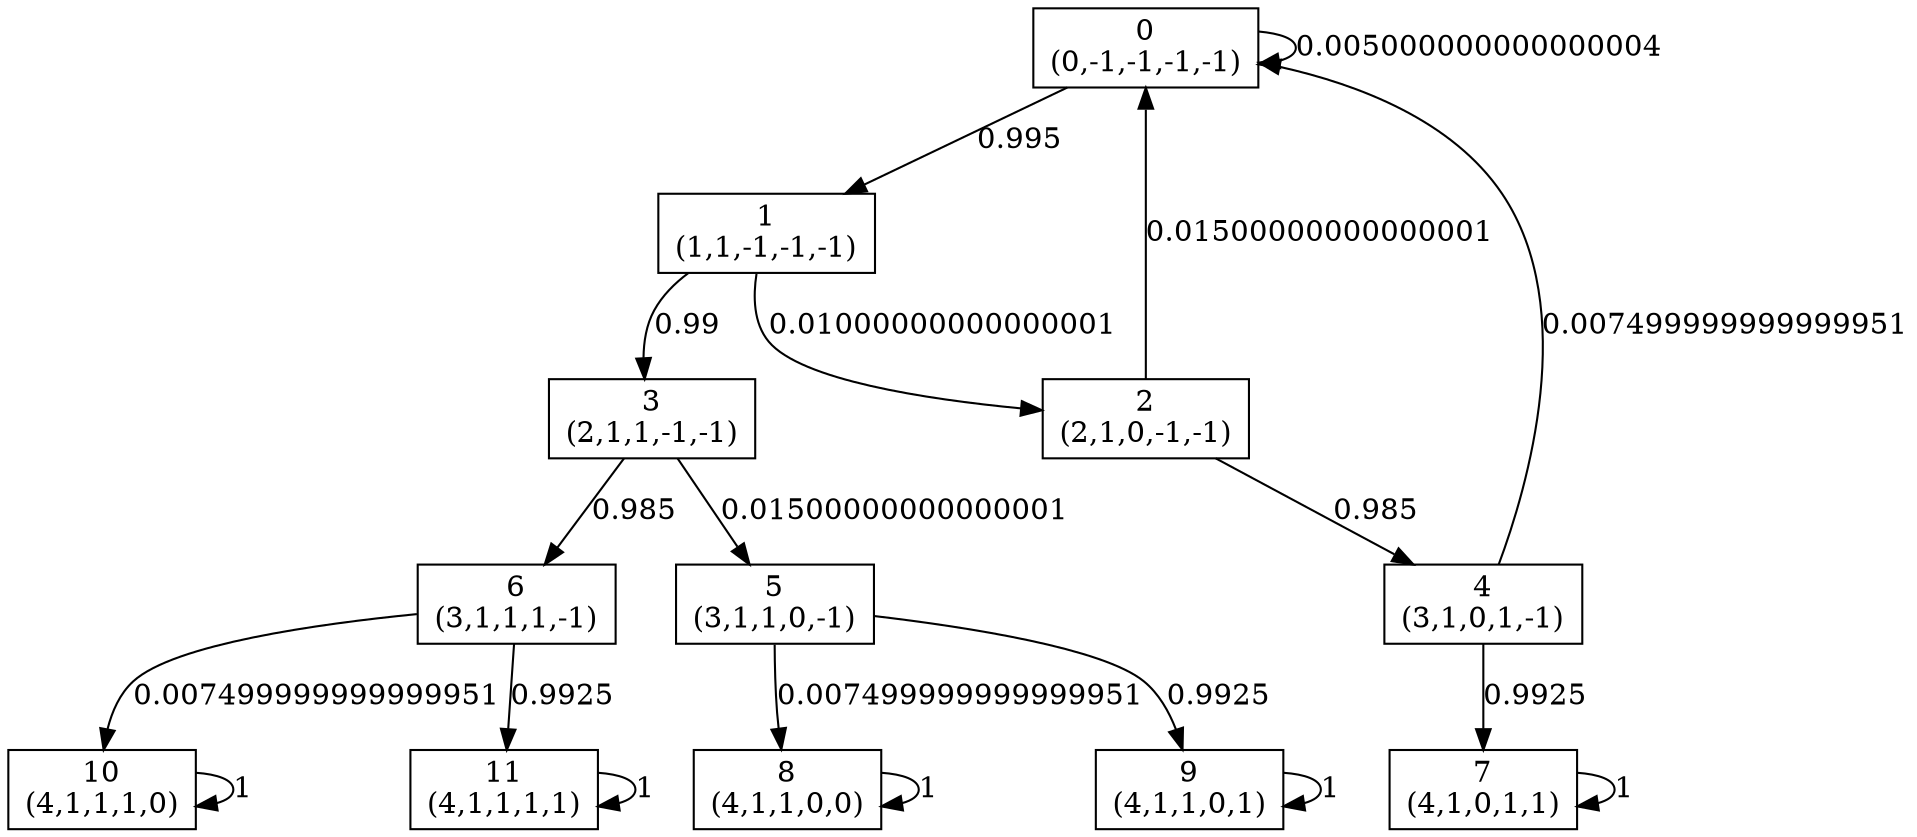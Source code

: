 digraph P {
node [shape=box];
0 -> 0 [ label="0.005000000000000004" ];
0 -> 1 [ label="0.995" ];
1 -> 2 [ label="0.01000000000000001" ];
1 -> 3 [ label="0.99" ];
2 -> 0 [ label="0.01500000000000001" ];
2 -> 4 [ label="0.985" ];
3 -> 5 [ label="0.01500000000000001" ];
3 -> 6 [ label="0.985" ];
4 -> 0 [ label="0.007499999999999951" ];
4 -> 7 [ label="0.9925" ];
5 -> 8 [ label="0.007499999999999951" ];
5 -> 9 [ label="0.9925" ];
6 -> 10 [ label="0.007499999999999951" ];
6 -> 11 [ label="0.9925" ];
7 -> 7 [ label="1" ];
8 -> 8 [ label="1" ];
9 -> 9 [ label="1" ];
10 -> 10 [ label="1" ];
11 -> 11 [ label="1" ];
0 [label="0\n(0,-1,-1,-1,-1)"];
1 [label="1\n(1,1,-1,-1,-1)"];
2 [label="2\n(2,1,0,-1,-1)"];
3 [label="3\n(2,1,1,-1,-1)"];
4 [label="4\n(3,1,0,1,-1)"];
5 [label="5\n(3,1,1,0,-1)"];
6 [label="6\n(3,1,1,1,-1)"];
7 [label="7\n(4,1,0,1,1)"];
8 [label="8\n(4,1,1,0,0)"];
9 [label="9\n(4,1,1,0,1)"];
10 [label="10\n(4,1,1,1,0)"];
11 [label="11\n(4,1,1,1,1)"];
}
